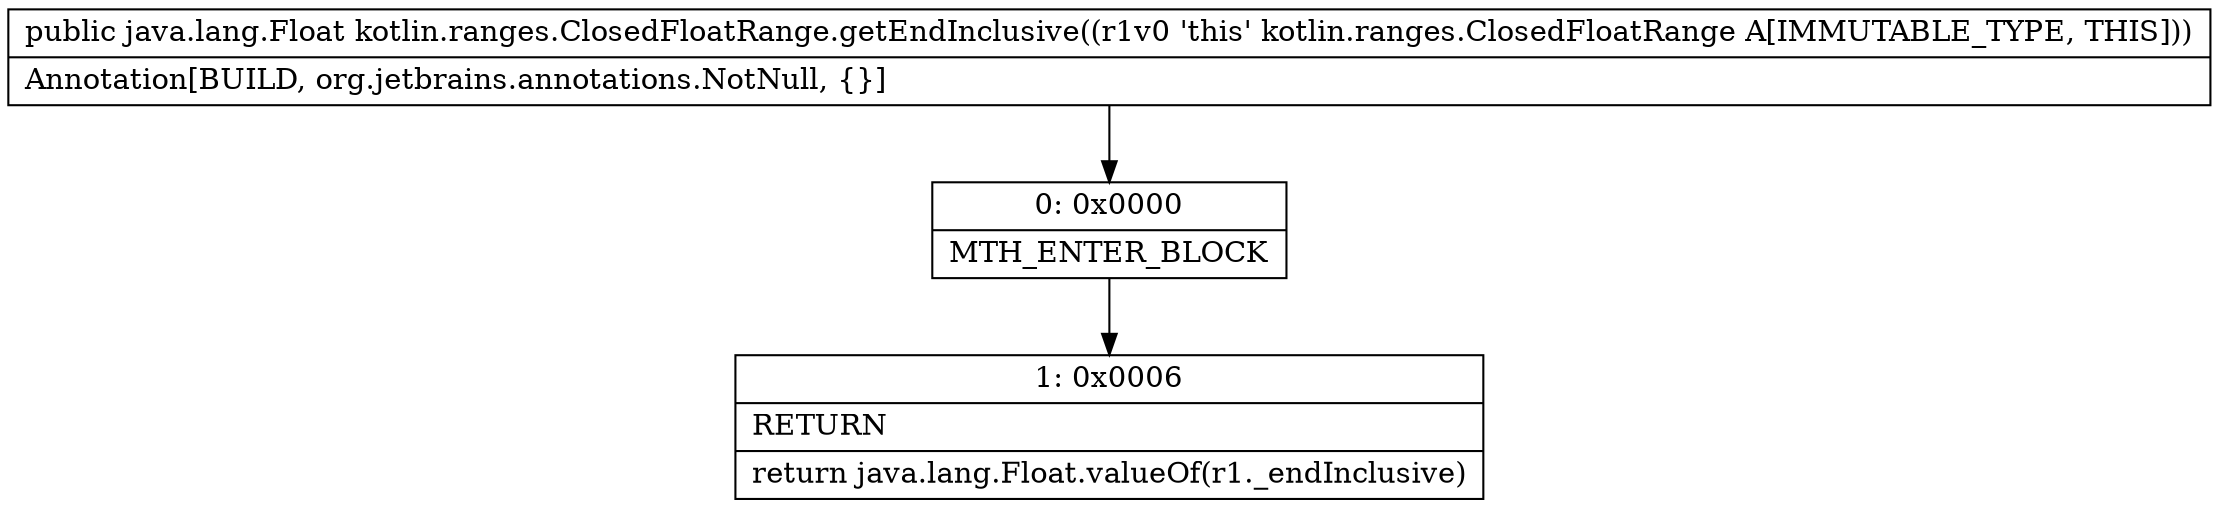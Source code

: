 digraph "CFG forkotlin.ranges.ClosedFloatRange.getEndInclusive()Ljava\/lang\/Float;" {
Node_0 [shape=record,label="{0\:\ 0x0000|MTH_ENTER_BLOCK\l}"];
Node_1 [shape=record,label="{1\:\ 0x0006|RETURN\l|return java.lang.Float.valueOf(r1._endInclusive)\l}"];
MethodNode[shape=record,label="{public java.lang.Float kotlin.ranges.ClosedFloatRange.getEndInclusive((r1v0 'this' kotlin.ranges.ClosedFloatRange A[IMMUTABLE_TYPE, THIS]))  | Annotation[BUILD, org.jetbrains.annotations.NotNull, \{\}]\l}"];
MethodNode -> Node_0;
Node_0 -> Node_1;
}

